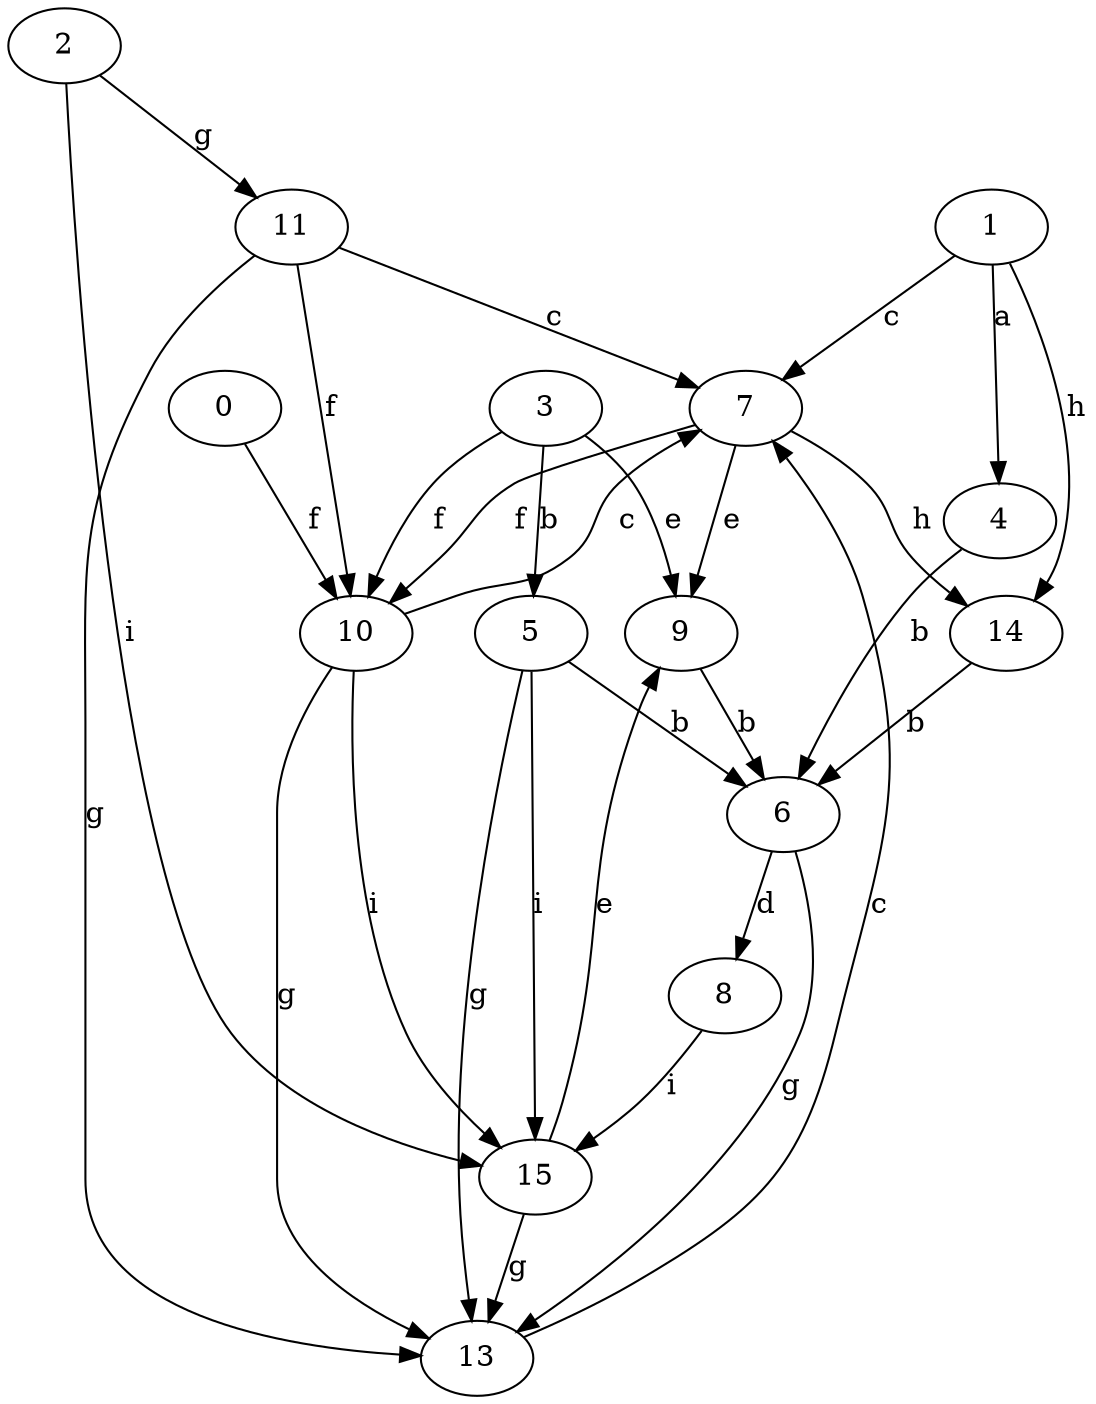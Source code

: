 strict digraph  {
2;
3;
4;
5;
6;
7;
0;
8;
9;
10;
11;
1;
13;
14;
15;
2 -> 11  [label=g];
2 -> 15  [label=i];
3 -> 5  [label=b];
3 -> 9  [label=e];
3 -> 10  [label=f];
4 -> 6  [label=b];
5 -> 6  [label=b];
5 -> 13  [label=g];
5 -> 15  [label=i];
6 -> 8  [label=d];
6 -> 13  [label=g];
7 -> 9  [label=e];
7 -> 10  [label=f];
7 -> 14  [label=h];
0 -> 10  [label=f];
8 -> 15  [label=i];
9 -> 6  [label=b];
10 -> 7  [label=c];
10 -> 13  [label=g];
10 -> 15  [label=i];
11 -> 7  [label=c];
11 -> 10  [label=f];
11 -> 13  [label=g];
1 -> 4  [label=a];
1 -> 7  [label=c];
1 -> 14  [label=h];
13 -> 7  [label=c];
14 -> 6  [label=b];
15 -> 9  [label=e];
15 -> 13  [label=g];
}
